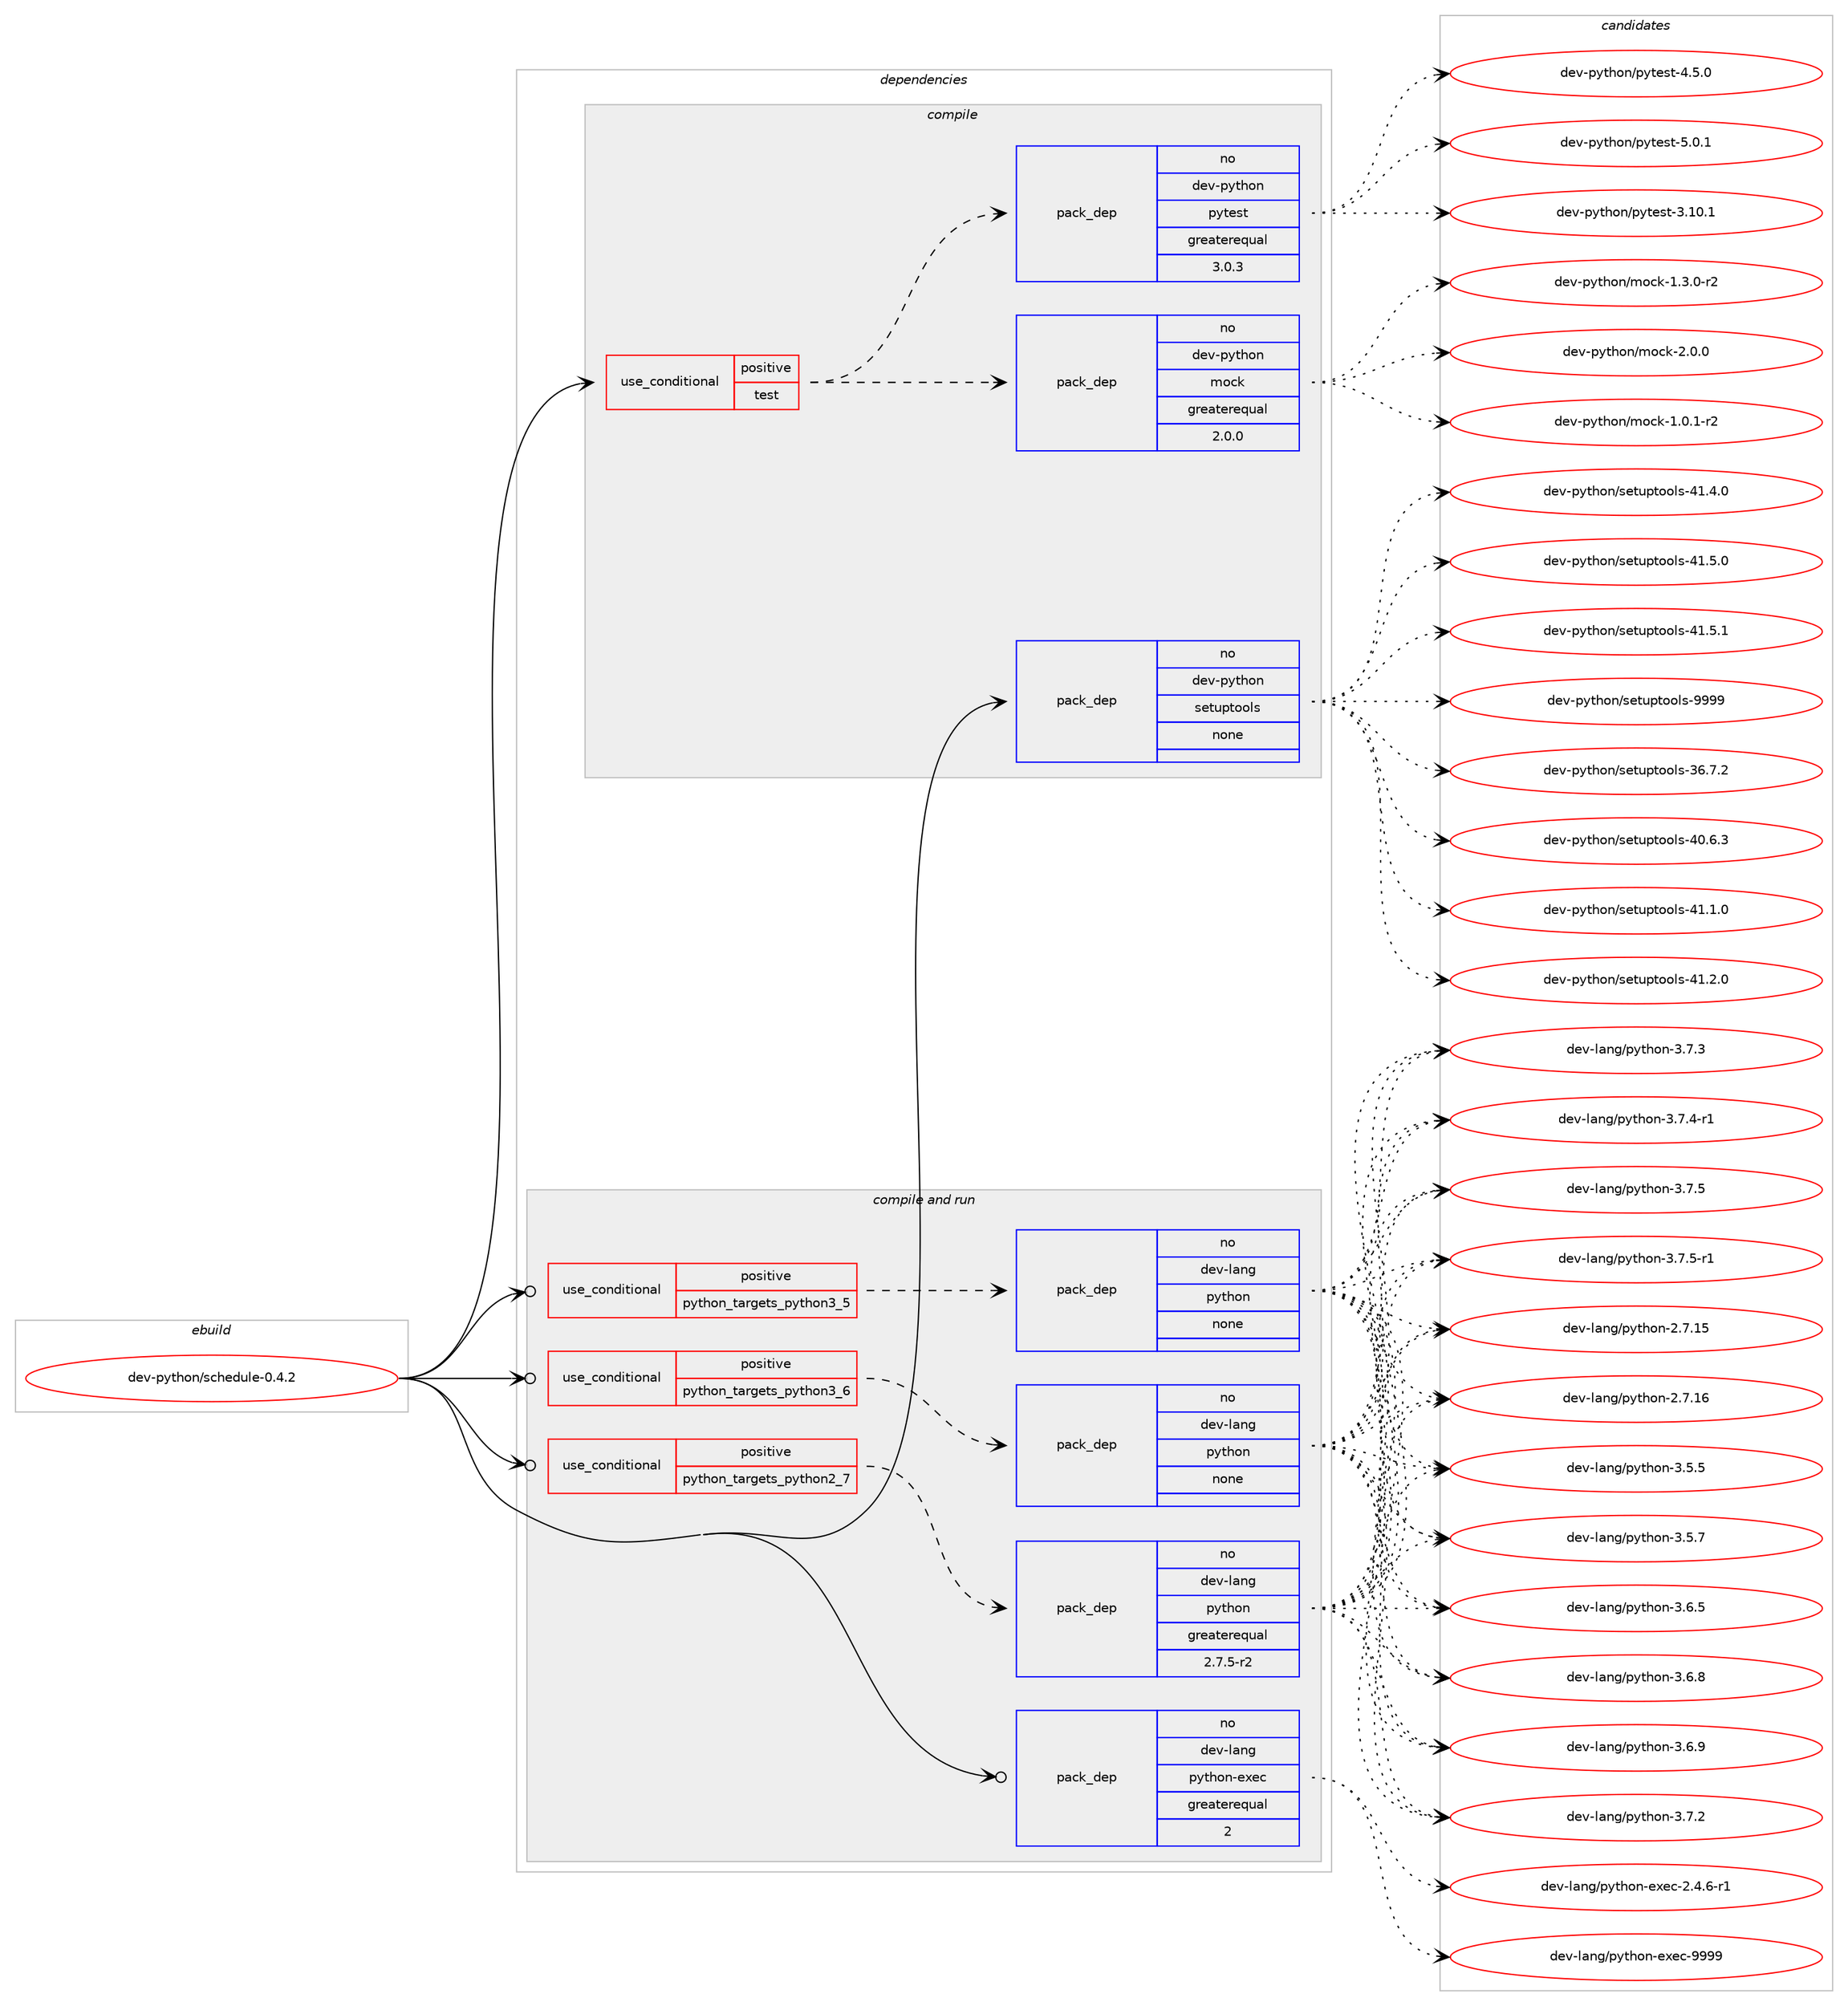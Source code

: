digraph prolog {

# *************
# Graph options
# *************

newrank=true;
concentrate=true;
compound=true;
graph [rankdir=LR,fontname=Helvetica,fontsize=10,ranksep=1.5];#, ranksep=2.5, nodesep=0.2];
edge  [arrowhead=vee];
node  [fontname=Helvetica,fontsize=10];

# **********
# The ebuild
# **********

subgraph cluster_leftcol {
color=gray;
rank=same;
label=<<i>ebuild</i>>;
id [label="dev-python/schedule-0.4.2", color=red, width=4, href="../dev-python/schedule-0.4.2.svg"];
}

# ****************
# The dependencies
# ****************

subgraph cluster_midcol {
color=gray;
label=<<i>dependencies</i>>;
subgraph cluster_compile {
fillcolor="#eeeeee";
style=filled;
label=<<i>compile</i>>;
subgraph cond149027 {
dependency636339 [label=<<TABLE BORDER="0" CELLBORDER="1" CELLSPACING="0" CELLPADDING="4"><TR><TD ROWSPAN="3" CELLPADDING="10">use_conditional</TD></TR><TR><TD>positive</TD></TR><TR><TD>test</TD></TR></TABLE>>, shape=none, color=red];
subgraph pack475431 {
dependency636340 [label=<<TABLE BORDER="0" CELLBORDER="1" CELLSPACING="0" CELLPADDING="4" WIDTH="220"><TR><TD ROWSPAN="6" CELLPADDING="30">pack_dep</TD></TR><TR><TD WIDTH="110">no</TD></TR><TR><TD>dev-python</TD></TR><TR><TD>mock</TD></TR><TR><TD>greaterequal</TD></TR><TR><TD>2.0.0</TD></TR></TABLE>>, shape=none, color=blue];
}
dependency636339:e -> dependency636340:w [weight=20,style="dashed",arrowhead="vee"];
subgraph pack475432 {
dependency636341 [label=<<TABLE BORDER="0" CELLBORDER="1" CELLSPACING="0" CELLPADDING="4" WIDTH="220"><TR><TD ROWSPAN="6" CELLPADDING="30">pack_dep</TD></TR><TR><TD WIDTH="110">no</TD></TR><TR><TD>dev-python</TD></TR><TR><TD>pytest</TD></TR><TR><TD>greaterequal</TD></TR><TR><TD>3.0.3</TD></TR></TABLE>>, shape=none, color=blue];
}
dependency636339:e -> dependency636341:w [weight=20,style="dashed",arrowhead="vee"];
}
id:e -> dependency636339:w [weight=20,style="solid",arrowhead="vee"];
subgraph pack475433 {
dependency636342 [label=<<TABLE BORDER="0" CELLBORDER="1" CELLSPACING="0" CELLPADDING="4" WIDTH="220"><TR><TD ROWSPAN="6" CELLPADDING="30">pack_dep</TD></TR><TR><TD WIDTH="110">no</TD></TR><TR><TD>dev-python</TD></TR><TR><TD>setuptools</TD></TR><TR><TD>none</TD></TR><TR><TD></TD></TR></TABLE>>, shape=none, color=blue];
}
id:e -> dependency636342:w [weight=20,style="solid",arrowhead="vee"];
}
subgraph cluster_compileandrun {
fillcolor="#eeeeee";
style=filled;
label=<<i>compile and run</i>>;
subgraph cond149028 {
dependency636343 [label=<<TABLE BORDER="0" CELLBORDER="1" CELLSPACING="0" CELLPADDING="4"><TR><TD ROWSPAN="3" CELLPADDING="10">use_conditional</TD></TR><TR><TD>positive</TD></TR><TR><TD>python_targets_python2_7</TD></TR></TABLE>>, shape=none, color=red];
subgraph pack475434 {
dependency636344 [label=<<TABLE BORDER="0" CELLBORDER="1" CELLSPACING="0" CELLPADDING="4" WIDTH="220"><TR><TD ROWSPAN="6" CELLPADDING="30">pack_dep</TD></TR><TR><TD WIDTH="110">no</TD></TR><TR><TD>dev-lang</TD></TR><TR><TD>python</TD></TR><TR><TD>greaterequal</TD></TR><TR><TD>2.7.5-r2</TD></TR></TABLE>>, shape=none, color=blue];
}
dependency636343:e -> dependency636344:w [weight=20,style="dashed",arrowhead="vee"];
}
id:e -> dependency636343:w [weight=20,style="solid",arrowhead="odotvee"];
subgraph cond149029 {
dependency636345 [label=<<TABLE BORDER="0" CELLBORDER="1" CELLSPACING="0" CELLPADDING="4"><TR><TD ROWSPAN="3" CELLPADDING="10">use_conditional</TD></TR><TR><TD>positive</TD></TR><TR><TD>python_targets_python3_5</TD></TR></TABLE>>, shape=none, color=red];
subgraph pack475435 {
dependency636346 [label=<<TABLE BORDER="0" CELLBORDER="1" CELLSPACING="0" CELLPADDING="4" WIDTH="220"><TR><TD ROWSPAN="6" CELLPADDING="30">pack_dep</TD></TR><TR><TD WIDTH="110">no</TD></TR><TR><TD>dev-lang</TD></TR><TR><TD>python</TD></TR><TR><TD>none</TD></TR><TR><TD></TD></TR></TABLE>>, shape=none, color=blue];
}
dependency636345:e -> dependency636346:w [weight=20,style="dashed",arrowhead="vee"];
}
id:e -> dependency636345:w [weight=20,style="solid",arrowhead="odotvee"];
subgraph cond149030 {
dependency636347 [label=<<TABLE BORDER="0" CELLBORDER="1" CELLSPACING="0" CELLPADDING="4"><TR><TD ROWSPAN="3" CELLPADDING="10">use_conditional</TD></TR><TR><TD>positive</TD></TR><TR><TD>python_targets_python3_6</TD></TR></TABLE>>, shape=none, color=red];
subgraph pack475436 {
dependency636348 [label=<<TABLE BORDER="0" CELLBORDER="1" CELLSPACING="0" CELLPADDING="4" WIDTH="220"><TR><TD ROWSPAN="6" CELLPADDING="30">pack_dep</TD></TR><TR><TD WIDTH="110">no</TD></TR><TR><TD>dev-lang</TD></TR><TR><TD>python</TD></TR><TR><TD>none</TD></TR><TR><TD></TD></TR></TABLE>>, shape=none, color=blue];
}
dependency636347:e -> dependency636348:w [weight=20,style="dashed",arrowhead="vee"];
}
id:e -> dependency636347:w [weight=20,style="solid",arrowhead="odotvee"];
subgraph pack475437 {
dependency636349 [label=<<TABLE BORDER="0" CELLBORDER="1" CELLSPACING="0" CELLPADDING="4" WIDTH="220"><TR><TD ROWSPAN="6" CELLPADDING="30">pack_dep</TD></TR><TR><TD WIDTH="110">no</TD></TR><TR><TD>dev-lang</TD></TR><TR><TD>python-exec</TD></TR><TR><TD>greaterequal</TD></TR><TR><TD>2</TD></TR></TABLE>>, shape=none, color=blue];
}
id:e -> dependency636349:w [weight=20,style="solid",arrowhead="odotvee"];
}
subgraph cluster_run {
fillcolor="#eeeeee";
style=filled;
label=<<i>run</i>>;
}
}

# **************
# The candidates
# **************

subgraph cluster_choices {
rank=same;
color=gray;
label=<<i>candidates</i>>;

subgraph choice475431 {
color=black;
nodesep=1;
choice1001011184511212111610411111047109111991074549464846494511450 [label="dev-python/mock-1.0.1-r2", color=red, width=4,href="../dev-python/mock-1.0.1-r2.svg"];
choice1001011184511212111610411111047109111991074549465146484511450 [label="dev-python/mock-1.3.0-r2", color=red, width=4,href="../dev-python/mock-1.3.0-r2.svg"];
choice100101118451121211161041111104710911199107455046484648 [label="dev-python/mock-2.0.0", color=red, width=4,href="../dev-python/mock-2.0.0.svg"];
dependency636340:e -> choice1001011184511212111610411111047109111991074549464846494511450:w [style=dotted,weight="100"];
dependency636340:e -> choice1001011184511212111610411111047109111991074549465146484511450:w [style=dotted,weight="100"];
dependency636340:e -> choice100101118451121211161041111104710911199107455046484648:w [style=dotted,weight="100"];
}
subgraph choice475432 {
color=black;
nodesep=1;
choice100101118451121211161041111104711212111610111511645514649484649 [label="dev-python/pytest-3.10.1", color=red, width=4,href="../dev-python/pytest-3.10.1.svg"];
choice1001011184511212111610411111047112121116101115116455246534648 [label="dev-python/pytest-4.5.0", color=red, width=4,href="../dev-python/pytest-4.5.0.svg"];
choice1001011184511212111610411111047112121116101115116455346484649 [label="dev-python/pytest-5.0.1", color=red, width=4,href="../dev-python/pytest-5.0.1.svg"];
dependency636341:e -> choice100101118451121211161041111104711212111610111511645514649484649:w [style=dotted,weight="100"];
dependency636341:e -> choice1001011184511212111610411111047112121116101115116455246534648:w [style=dotted,weight="100"];
dependency636341:e -> choice1001011184511212111610411111047112121116101115116455346484649:w [style=dotted,weight="100"];
}
subgraph choice475433 {
color=black;
nodesep=1;
choice100101118451121211161041111104711510111611711211611111110811545515446554650 [label="dev-python/setuptools-36.7.2", color=red, width=4,href="../dev-python/setuptools-36.7.2.svg"];
choice100101118451121211161041111104711510111611711211611111110811545524846544651 [label="dev-python/setuptools-40.6.3", color=red, width=4,href="../dev-python/setuptools-40.6.3.svg"];
choice100101118451121211161041111104711510111611711211611111110811545524946494648 [label="dev-python/setuptools-41.1.0", color=red, width=4,href="../dev-python/setuptools-41.1.0.svg"];
choice100101118451121211161041111104711510111611711211611111110811545524946504648 [label="dev-python/setuptools-41.2.0", color=red, width=4,href="../dev-python/setuptools-41.2.0.svg"];
choice100101118451121211161041111104711510111611711211611111110811545524946524648 [label="dev-python/setuptools-41.4.0", color=red, width=4,href="../dev-python/setuptools-41.4.0.svg"];
choice100101118451121211161041111104711510111611711211611111110811545524946534648 [label="dev-python/setuptools-41.5.0", color=red, width=4,href="../dev-python/setuptools-41.5.0.svg"];
choice100101118451121211161041111104711510111611711211611111110811545524946534649 [label="dev-python/setuptools-41.5.1", color=red, width=4,href="../dev-python/setuptools-41.5.1.svg"];
choice10010111845112121116104111110471151011161171121161111111081154557575757 [label="dev-python/setuptools-9999", color=red, width=4,href="../dev-python/setuptools-9999.svg"];
dependency636342:e -> choice100101118451121211161041111104711510111611711211611111110811545515446554650:w [style=dotted,weight="100"];
dependency636342:e -> choice100101118451121211161041111104711510111611711211611111110811545524846544651:w [style=dotted,weight="100"];
dependency636342:e -> choice100101118451121211161041111104711510111611711211611111110811545524946494648:w [style=dotted,weight="100"];
dependency636342:e -> choice100101118451121211161041111104711510111611711211611111110811545524946504648:w [style=dotted,weight="100"];
dependency636342:e -> choice100101118451121211161041111104711510111611711211611111110811545524946524648:w [style=dotted,weight="100"];
dependency636342:e -> choice100101118451121211161041111104711510111611711211611111110811545524946534648:w [style=dotted,weight="100"];
dependency636342:e -> choice100101118451121211161041111104711510111611711211611111110811545524946534649:w [style=dotted,weight="100"];
dependency636342:e -> choice10010111845112121116104111110471151011161171121161111111081154557575757:w [style=dotted,weight="100"];
}
subgraph choice475434 {
color=black;
nodesep=1;
choice10010111845108971101034711212111610411111045504655464953 [label="dev-lang/python-2.7.15", color=red, width=4,href="../dev-lang/python-2.7.15.svg"];
choice10010111845108971101034711212111610411111045504655464954 [label="dev-lang/python-2.7.16", color=red, width=4,href="../dev-lang/python-2.7.16.svg"];
choice100101118451089711010347112121116104111110455146534653 [label="dev-lang/python-3.5.5", color=red, width=4,href="../dev-lang/python-3.5.5.svg"];
choice100101118451089711010347112121116104111110455146534655 [label="dev-lang/python-3.5.7", color=red, width=4,href="../dev-lang/python-3.5.7.svg"];
choice100101118451089711010347112121116104111110455146544653 [label="dev-lang/python-3.6.5", color=red, width=4,href="../dev-lang/python-3.6.5.svg"];
choice100101118451089711010347112121116104111110455146544656 [label="dev-lang/python-3.6.8", color=red, width=4,href="../dev-lang/python-3.6.8.svg"];
choice100101118451089711010347112121116104111110455146544657 [label="dev-lang/python-3.6.9", color=red, width=4,href="../dev-lang/python-3.6.9.svg"];
choice100101118451089711010347112121116104111110455146554650 [label="dev-lang/python-3.7.2", color=red, width=4,href="../dev-lang/python-3.7.2.svg"];
choice100101118451089711010347112121116104111110455146554651 [label="dev-lang/python-3.7.3", color=red, width=4,href="../dev-lang/python-3.7.3.svg"];
choice1001011184510897110103471121211161041111104551465546524511449 [label="dev-lang/python-3.7.4-r1", color=red, width=4,href="../dev-lang/python-3.7.4-r1.svg"];
choice100101118451089711010347112121116104111110455146554653 [label="dev-lang/python-3.7.5", color=red, width=4,href="../dev-lang/python-3.7.5.svg"];
choice1001011184510897110103471121211161041111104551465546534511449 [label="dev-lang/python-3.7.5-r1", color=red, width=4,href="../dev-lang/python-3.7.5-r1.svg"];
dependency636344:e -> choice10010111845108971101034711212111610411111045504655464953:w [style=dotted,weight="100"];
dependency636344:e -> choice10010111845108971101034711212111610411111045504655464954:w [style=dotted,weight="100"];
dependency636344:e -> choice100101118451089711010347112121116104111110455146534653:w [style=dotted,weight="100"];
dependency636344:e -> choice100101118451089711010347112121116104111110455146534655:w [style=dotted,weight="100"];
dependency636344:e -> choice100101118451089711010347112121116104111110455146544653:w [style=dotted,weight="100"];
dependency636344:e -> choice100101118451089711010347112121116104111110455146544656:w [style=dotted,weight="100"];
dependency636344:e -> choice100101118451089711010347112121116104111110455146544657:w [style=dotted,weight="100"];
dependency636344:e -> choice100101118451089711010347112121116104111110455146554650:w [style=dotted,weight="100"];
dependency636344:e -> choice100101118451089711010347112121116104111110455146554651:w [style=dotted,weight="100"];
dependency636344:e -> choice1001011184510897110103471121211161041111104551465546524511449:w [style=dotted,weight="100"];
dependency636344:e -> choice100101118451089711010347112121116104111110455146554653:w [style=dotted,weight="100"];
dependency636344:e -> choice1001011184510897110103471121211161041111104551465546534511449:w [style=dotted,weight="100"];
}
subgraph choice475435 {
color=black;
nodesep=1;
choice10010111845108971101034711212111610411111045504655464953 [label="dev-lang/python-2.7.15", color=red, width=4,href="../dev-lang/python-2.7.15.svg"];
choice10010111845108971101034711212111610411111045504655464954 [label="dev-lang/python-2.7.16", color=red, width=4,href="../dev-lang/python-2.7.16.svg"];
choice100101118451089711010347112121116104111110455146534653 [label="dev-lang/python-3.5.5", color=red, width=4,href="../dev-lang/python-3.5.5.svg"];
choice100101118451089711010347112121116104111110455146534655 [label="dev-lang/python-3.5.7", color=red, width=4,href="../dev-lang/python-3.5.7.svg"];
choice100101118451089711010347112121116104111110455146544653 [label="dev-lang/python-3.6.5", color=red, width=4,href="../dev-lang/python-3.6.5.svg"];
choice100101118451089711010347112121116104111110455146544656 [label="dev-lang/python-3.6.8", color=red, width=4,href="../dev-lang/python-3.6.8.svg"];
choice100101118451089711010347112121116104111110455146544657 [label="dev-lang/python-3.6.9", color=red, width=4,href="../dev-lang/python-3.6.9.svg"];
choice100101118451089711010347112121116104111110455146554650 [label="dev-lang/python-3.7.2", color=red, width=4,href="../dev-lang/python-3.7.2.svg"];
choice100101118451089711010347112121116104111110455146554651 [label="dev-lang/python-3.7.3", color=red, width=4,href="../dev-lang/python-3.7.3.svg"];
choice1001011184510897110103471121211161041111104551465546524511449 [label="dev-lang/python-3.7.4-r1", color=red, width=4,href="../dev-lang/python-3.7.4-r1.svg"];
choice100101118451089711010347112121116104111110455146554653 [label="dev-lang/python-3.7.5", color=red, width=4,href="../dev-lang/python-3.7.5.svg"];
choice1001011184510897110103471121211161041111104551465546534511449 [label="dev-lang/python-3.7.5-r1", color=red, width=4,href="../dev-lang/python-3.7.5-r1.svg"];
dependency636346:e -> choice10010111845108971101034711212111610411111045504655464953:w [style=dotted,weight="100"];
dependency636346:e -> choice10010111845108971101034711212111610411111045504655464954:w [style=dotted,weight="100"];
dependency636346:e -> choice100101118451089711010347112121116104111110455146534653:w [style=dotted,weight="100"];
dependency636346:e -> choice100101118451089711010347112121116104111110455146534655:w [style=dotted,weight="100"];
dependency636346:e -> choice100101118451089711010347112121116104111110455146544653:w [style=dotted,weight="100"];
dependency636346:e -> choice100101118451089711010347112121116104111110455146544656:w [style=dotted,weight="100"];
dependency636346:e -> choice100101118451089711010347112121116104111110455146544657:w [style=dotted,weight="100"];
dependency636346:e -> choice100101118451089711010347112121116104111110455146554650:w [style=dotted,weight="100"];
dependency636346:e -> choice100101118451089711010347112121116104111110455146554651:w [style=dotted,weight="100"];
dependency636346:e -> choice1001011184510897110103471121211161041111104551465546524511449:w [style=dotted,weight="100"];
dependency636346:e -> choice100101118451089711010347112121116104111110455146554653:w [style=dotted,weight="100"];
dependency636346:e -> choice1001011184510897110103471121211161041111104551465546534511449:w [style=dotted,weight="100"];
}
subgraph choice475436 {
color=black;
nodesep=1;
choice10010111845108971101034711212111610411111045504655464953 [label="dev-lang/python-2.7.15", color=red, width=4,href="../dev-lang/python-2.7.15.svg"];
choice10010111845108971101034711212111610411111045504655464954 [label="dev-lang/python-2.7.16", color=red, width=4,href="../dev-lang/python-2.7.16.svg"];
choice100101118451089711010347112121116104111110455146534653 [label="dev-lang/python-3.5.5", color=red, width=4,href="../dev-lang/python-3.5.5.svg"];
choice100101118451089711010347112121116104111110455146534655 [label="dev-lang/python-3.5.7", color=red, width=4,href="../dev-lang/python-3.5.7.svg"];
choice100101118451089711010347112121116104111110455146544653 [label="dev-lang/python-3.6.5", color=red, width=4,href="../dev-lang/python-3.6.5.svg"];
choice100101118451089711010347112121116104111110455146544656 [label="dev-lang/python-3.6.8", color=red, width=4,href="../dev-lang/python-3.6.8.svg"];
choice100101118451089711010347112121116104111110455146544657 [label="dev-lang/python-3.6.9", color=red, width=4,href="../dev-lang/python-3.6.9.svg"];
choice100101118451089711010347112121116104111110455146554650 [label="dev-lang/python-3.7.2", color=red, width=4,href="../dev-lang/python-3.7.2.svg"];
choice100101118451089711010347112121116104111110455146554651 [label="dev-lang/python-3.7.3", color=red, width=4,href="../dev-lang/python-3.7.3.svg"];
choice1001011184510897110103471121211161041111104551465546524511449 [label="dev-lang/python-3.7.4-r1", color=red, width=4,href="../dev-lang/python-3.7.4-r1.svg"];
choice100101118451089711010347112121116104111110455146554653 [label="dev-lang/python-3.7.5", color=red, width=4,href="../dev-lang/python-3.7.5.svg"];
choice1001011184510897110103471121211161041111104551465546534511449 [label="dev-lang/python-3.7.5-r1", color=red, width=4,href="../dev-lang/python-3.7.5-r1.svg"];
dependency636348:e -> choice10010111845108971101034711212111610411111045504655464953:w [style=dotted,weight="100"];
dependency636348:e -> choice10010111845108971101034711212111610411111045504655464954:w [style=dotted,weight="100"];
dependency636348:e -> choice100101118451089711010347112121116104111110455146534653:w [style=dotted,weight="100"];
dependency636348:e -> choice100101118451089711010347112121116104111110455146534655:w [style=dotted,weight="100"];
dependency636348:e -> choice100101118451089711010347112121116104111110455146544653:w [style=dotted,weight="100"];
dependency636348:e -> choice100101118451089711010347112121116104111110455146544656:w [style=dotted,weight="100"];
dependency636348:e -> choice100101118451089711010347112121116104111110455146544657:w [style=dotted,weight="100"];
dependency636348:e -> choice100101118451089711010347112121116104111110455146554650:w [style=dotted,weight="100"];
dependency636348:e -> choice100101118451089711010347112121116104111110455146554651:w [style=dotted,weight="100"];
dependency636348:e -> choice1001011184510897110103471121211161041111104551465546524511449:w [style=dotted,weight="100"];
dependency636348:e -> choice100101118451089711010347112121116104111110455146554653:w [style=dotted,weight="100"];
dependency636348:e -> choice1001011184510897110103471121211161041111104551465546534511449:w [style=dotted,weight="100"];
}
subgraph choice475437 {
color=black;
nodesep=1;
choice10010111845108971101034711212111610411111045101120101994550465246544511449 [label="dev-lang/python-exec-2.4.6-r1", color=red, width=4,href="../dev-lang/python-exec-2.4.6-r1.svg"];
choice10010111845108971101034711212111610411111045101120101994557575757 [label="dev-lang/python-exec-9999", color=red, width=4,href="../dev-lang/python-exec-9999.svg"];
dependency636349:e -> choice10010111845108971101034711212111610411111045101120101994550465246544511449:w [style=dotted,weight="100"];
dependency636349:e -> choice10010111845108971101034711212111610411111045101120101994557575757:w [style=dotted,weight="100"];
}
}

}
